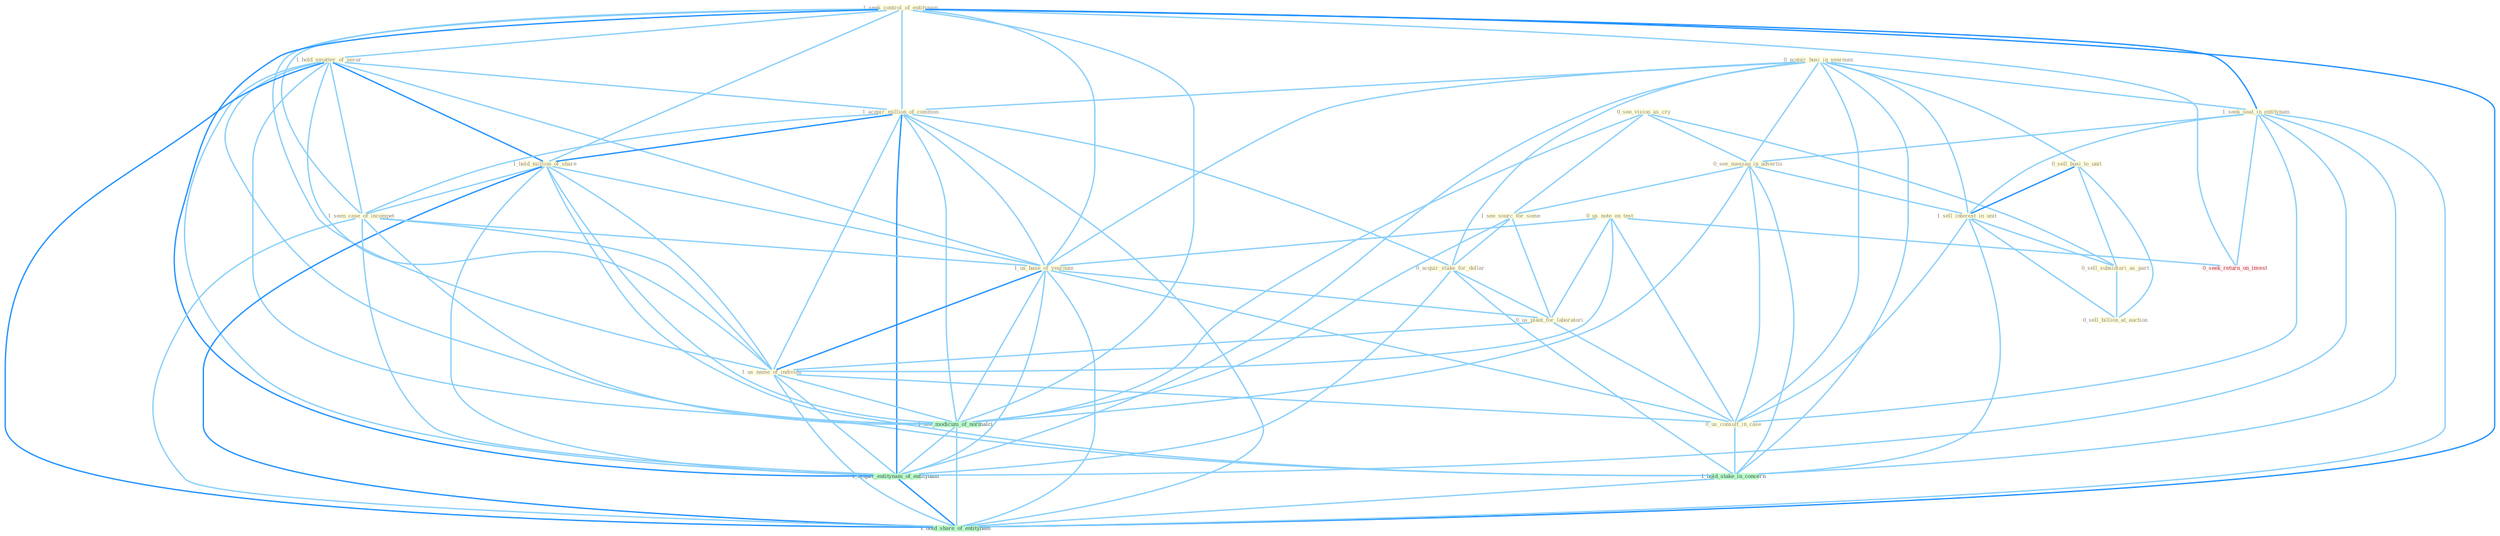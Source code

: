 Graph G{ 
    node
    [shape=polygon,style=filled,width=.5,height=.06,color="#BDFCC9",fixedsize=true,fontsize=4,
    fontcolor="#2f4f4f"];
    {node
    [color="#ffffe0", fontcolor="#8b7d6b"] "1_seek_control_of_entitynam " "1_hold_smatter_of_secur " "0_see_vision_as_cry " "0_acquir_busi_in_yearnum " "1_seek_seat_in_entitynam " "0_sell_busi_to_unit " "1_acquir_million_of_common " "0_see_messag_in_advertis " "1_see_sourc_for_some " "0_acquir_stake_for_dollar " "1_hold_million_of_share " "0_us_note_on_test " "1_seen_case_of_incompet " "1_us_base_of_yearnum " "1_sell_interest_in_unit " "0_sell_subsidiari_as_part " "0_us_plant_for_laboratori " "1_us_name_of_individu " "0_sell_billion_at_auction " "0_us_consult_in_case "}
{node [color="#fff0f5", fontcolor="#b22222"] "0_seek_return_on_invest "}
edge [color="#B0E2FF"];

	"1_seek_control_of_entitynam " -- "1_hold_smatter_of_secur " [w="1", color="#87cefa" ];
	"1_seek_control_of_entitynam " -- "1_seek_seat_in_entitynam " [w="2", color="#1e90ff" , len=0.8];
	"1_seek_control_of_entitynam " -- "1_acquir_million_of_common " [w="1", color="#87cefa" ];
	"1_seek_control_of_entitynam " -- "1_hold_million_of_share " [w="1", color="#87cefa" ];
	"1_seek_control_of_entitynam " -- "1_seen_case_of_incompet " [w="1", color="#87cefa" ];
	"1_seek_control_of_entitynam " -- "1_us_base_of_yearnum " [w="1", color="#87cefa" ];
	"1_seek_control_of_entitynam " -- "1_us_name_of_individu " [w="1", color="#87cefa" ];
	"1_seek_control_of_entitynam " -- "0_seek_return_on_invest " [w="1", color="#87cefa" ];
	"1_seek_control_of_entitynam " -- "1_see_modicum_of_normalci " [w="1", color="#87cefa" ];
	"1_seek_control_of_entitynam " -- "1_acquir_entitynam_of_entitynam " [w="2", color="#1e90ff" , len=0.8];
	"1_seek_control_of_entitynam " -- "1_hold_share_of_entitynam " [w="2", color="#1e90ff" , len=0.8];
	"1_hold_smatter_of_secur " -- "1_acquir_million_of_common " [w="1", color="#87cefa" ];
	"1_hold_smatter_of_secur " -- "1_hold_million_of_share " [w="2", color="#1e90ff" , len=0.8];
	"1_hold_smatter_of_secur " -- "1_seen_case_of_incompet " [w="1", color="#87cefa" ];
	"1_hold_smatter_of_secur " -- "1_us_base_of_yearnum " [w="1", color="#87cefa" ];
	"1_hold_smatter_of_secur " -- "1_us_name_of_individu " [w="1", color="#87cefa" ];
	"1_hold_smatter_of_secur " -- "1_hold_stake_in_concern " [w="1", color="#87cefa" ];
	"1_hold_smatter_of_secur " -- "1_see_modicum_of_normalci " [w="1", color="#87cefa" ];
	"1_hold_smatter_of_secur " -- "1_acquir_entitynam_of_entitynam " [w="1", color="#87cefa" ];
	"1_hold_smatter_of_secur " -- "1_hold_share_of_entitynam " [w="2", color="#1e90ff" , len=0.8];
	"0_see_vision_as_cry " -- "0_see_messag_in_advertis " [w="1", color="#87cefa" ];
	"0_see_vision_as_cry " -- "1_see_sourc_for_some " [w="1", color="#87cefa" ];
	"0_see_vision_as_cry " -- "0_sell_subsidiari_as_part " [w="1", color="#87cefa" ];
	"0_see_vision_as_cry " -- "1_see_modicum_of_normalci " [w="1", color="#87cefa" ];
	"0_acquir_busi_in_yearnum " -- "1_seek_seat_in_entitynam " [w="1", color="#87cefa" ];
	"0_acquir_busi_in_yearnum " -- "0_sell_busi_to_unit " [w="1", color="#87cefa" ];
	"0_acquir_busi_in_yearnum " -- "1_acquir_million_of_common " [w="1", color="#87cefa" ];
	"0_acquir_busi_in_yearnum " -- "0_see_messag_in_advertis " [w="1", color="#87cefa" ];
	"0_acquir_busi_in_yearnum " -- "0_acquir_stake_for_dollar " [w="1", color="#87cefa" ];
	"0_acquir_busi_in_yearnum " -- "1_us_base_of_yearnum " [w="1", color="#87cefa" ];
	"0_acquir_busi_in_yearnum " -- "1_sell_interest_in_unit " [w="1", color="#87cefa" ];
	"0_acquir_busi_in_yearnum " -- "0_us_consult_in_case " [w="1", color="#87cefa" ];
	"0_acquir_busi_in_yearnum " -- "1_hold_stake_in_concern " [w="1", color="#87cefa" ];
	"0_acquir_busi_in_yearnum " -- "1_acquir_entitynam_of_entitynam " [w="1", color="#87cefa" ];
	"1_seek_seat_in_entitynam " -- "0_see_messag_in_advertis " [w="1", color="#87cefa" ];
	"1_seek_seat_in_entitynam " -- "1_sell_interest_in_unit " [w="1", color="#87cefa" ];
	"1_seek_seat_in_entitynam " -- "0_us_consult_in_case " [w="1", color="#87cefa" ];
	"1_seek_seat_in_entitynam " -- "1_hold_stake_in_concern " [w="1", color="#87cefa" ];
	"1_seek_seat_in_entitynam " -- "0_seek_return_on_invest " [w="1", color="#87cefa" ];
	"1_seek_seat_in_entitynam " -- "1_acquir_entitynam_of_entitynam " [w="1", color="#87cefa" ];
	"1_seek_seat_in_entitynam " -- "1_hold_share_of_entitynam " [w="1", color="#87cefa" ];
	"0_sell_busi_to_unit " -- "1_sell_interest_in_unit " [w="2", color="#1e90ff" , len=0.8];
	"0_sell_busi_to_unit " -- "0_sell_subsidiari_as_part " [w="1", color="#87cefa" ];
	"0_sell_busi_to_unit " -- "0_sell_billion_at_auction " [w="1", color="#87cefa" ];
	"1_acquir_million_of_common " -- "0_acquir_stake_for_dollar " [w="1", color="#87cefa" ];
	"1_acquir_million_of_common " -- "1_hold_million_of_share " [w="2", color="#1e90ff" , len=0.8];
	"1_acquir_million_of_common " -- "1_seen_case_of_incompet " [w="1", color="#87cefa" ];
	"1_acquir_million_of_common " -- "1_us_base_of_yearnum " [w="1", color="#87cefa" ];
	"1_acquir_million_of_common " -- "1_us_name_of_individu " [w="1", color="#87cefa" ];
	"1_acquir_million_of_common " -- "1_see_modicum_of_normalci " [w="1", color="#87cefa" ];
	"1_acquir_million_of_common " -- "1_acquir_entitynam_of_entitynam " [w="2", color="#1e90ff" , len=0.8];
	"1_acquir_million_of_common " -- "1_hold_share_of_entitynam " [w="1", color="#87cefa" ];
	"0_see_messag_in_advertis " -- "1_see_sourc_for_some " [w="1", color="#87cefa" ];
	"0_see_messag_in_advertis " -- "1_sell_interest_in_unit " [w="1", color="#87cefa" ];
	"0_see_messag_in_advertis " -- "0_us_consult_in_case " [w="1", color="#87cefa" ];
	"0_see_messag_in_advertis " -- "1_hold_stake_in_concern " [w="1", color="#87cefa" ];
	"0_see_messag_in_advertis " -- "1_see_modicum_of_normalci " [w="1", color="#87cefa" ];
	"1_see_sourc_for_some " -- "0_acquir_stake_for_dollar " [w="1", color="#87cefa" ];
	"1_see_sourc_for_some " -- "0_us_plant_for_laboratori " [w="1", color="#87cefa" ];
	"1_see_sourc_for_some " -- "1_see_modicum_of_normalci " [w="1", color="#87cefa" ];
	"0_acquir_stake_for_dollar " -- "0_us_plant_for_laboratori " [w="1", color="#87cefa" ];
	"0_acquir_stake_for_dollar " -- "1_hold_stake_in_concern " [w="1", color="#87cefa" ];
	"0_acquir_stake_for_dollar " -- "1_acquir_entitynam_of_entitynam " [w="1", color="#87cefa" ];
	"1_hold_million_of_share " -- "1_seen_case_of_incompet " [w="1", color="#87cefa" ];
	"1_hold_million_of_share " -- "1_us_base_of_yearnum " [w="1", color="#87cefa" ];
	"1_hold_million_of_share " -- "1_us_name_of_individu " [w="1", color="#87cefa" ];
	"1_hold_million_of_share " -- "1_hold_stake_in_concern " [w="1", color="#87cefa" ];
	"1_hold_million_of_share " -- "1_see_modicum_of_normalci " [w="1", color="#87cefa" ];
	"1_hold_million_of_share " -- "1_acquir_entitynam_of_entitynam " [w="1", color="#87cefa" ];
	"1_hold_million_of_share " -- "1_hold_share_of_entitynam " [w="2", color="#1e90ff" , len=0.8];
	"0_us_note_on_test " -- "1_us_base_of_yearnum " [w="1", color="#87cefa" ];
	"0_us_note_on_test " -- "0_us_plant_for_laboratori " [w="1", color="#87cefa" ];
	"0_us_note_on_test " -- "1_us_name_of_individu " [w="1", color="#87cefa" ];
	"0_us_note_on_test " -- "0_us_consult_in_case " [w="1", color="#87cefa" ];
	"0_us_note_on_test " -- "0_seek_return_on_invest " [w="1", color="#87cefa" ];
	"1_seen_case_of_incompet " -- "1_us_base_of_yearnum " [w="1", color="#87cefa" ];
	"1_seen_case_of_incompet " -- "1_us_name_of_individu " [w="1", color="#87cefa" ];
	"1_seen_case_of_incompet " -- "1_see_modicum_of_normalci " [w="1", color="#87cefa" ];
	"1_seen_case_of_incompet " -- "1_acquir_entitynam_of_entitynam " [w="1", color="#87cefa" ];
	"1_seen_case_of_incompet " -- "1_hold_share_of_entitynam " [w="1", color="#87cefa" ];
	"1_us_base_of_yearnum " -- "0_us_plant_for_laboratori " [w="1", color="#87cefa" ];
	"1_us_base_of_yearnum " -- "1_us_name_of_individu " [w="2", color="#1e90ff" , len=0.8];
	"1_us_base_of_yearnum " -- "0_us_consult_in_case " [w="1", color="#87cefa" ];
	"1_us_base_of_yearnum " -- "1_see_modicum_of_normalci " [w="1", color="#87cefa" ];
	"1_us_base_of_yearnum " -- "1_acquir_entitynam_of_entitynam " [w="1", color="#87cefa" ];
	"1_us_base_of_yearnum " -- "1_hold_share_of_entitynam " [w="1", color="#87cefa" ];
	"1_sell_interest_in_unit " -- "0_sell_subsidiari_as_part " [w="1", color="#87cefa" ];
	"1_sell_interest_in_unit " -- "0_sell_billion_at_auction " [w="1", color="#87cefa" ];
	"1_sell_interest_in_unit " -- "0_us_consult_in_case " [w="1", color="#87cefa" ];
	"1_sell_interest_in_unit " -- "1_hold_stake_in_concern " [w="1", color="#87cefa" ];
	"0_sell_subsidiari_as_part " -- "0_sell_billion_at_auction " [w="1", color="#87cefa" ];
	"0_us_plant_for_laboratori " -- "1_us_name_of_individu " [w="1", color="#87cefa" ];
	"0_us_plant_for_laboratori " -- "0_us_consult_in_case " [w="1", color="#87cefa" ];
	"1_us_name_of_individu " -- "0_us_consult_in_case " [w="1", color="#87cefa" ];
	"1_us_name_of_individu " -- "1_see_modicum_of_normalci " [w="1", color="#87cefa" ];
	"1_us_name_of_individu " -- "1_acquir_entitynam_of_entitynam " [w="1", color="#87cefa" ];
	"1_us_name_of_individu " -- "1_hold_share_of_entitynam " [w="1", color="#87cefa" ];
	"0_us_consult_in_case " -- "1_hold_stake_in_concern " [w="1", color="#87cefa" ];
	"1_hold_stake_in_concern " -- "1_hold_share_of_entitynam " [w="1", color="#87cefa" ];
	"1_see_modicum_of_normalci " -- "1_acquir_entitynam_of_entitynam " [w="1", color="#87cefa" ];
	"1_see_modicum_of_normalci " -- "1_hold_share_of_entitynam " [w="1", color="#87cefa" ];
	"1_acquir_entitynam_of_entitynam " -- "1_hold_share_of_entitynam " [w="2", color="#1e90ff" , len=0.8];
}